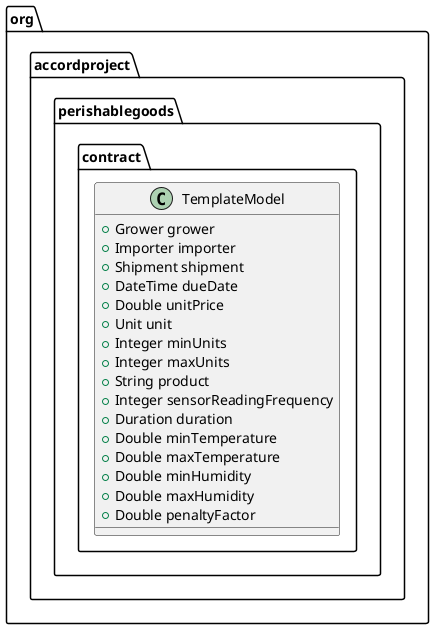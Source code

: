 @startuml
class org.accordproject.perishablegoods.contract.TemplateModel {
   + Grower grower
   + Importer importer
   + Shipment shipment
   + DateTime dueDate
   + Double unitPrice
   + Unit unit
   + Integer minUnits
   + Integer maxUnits
   + String product
   + Integer sensorReadingFrequency
   + Duration duration
   + Double minTemperature
   + Double maxTemperature
   + Double minHumidity
   + Double maxHumidity
   + Double penaltyFactor
}
@enduml
